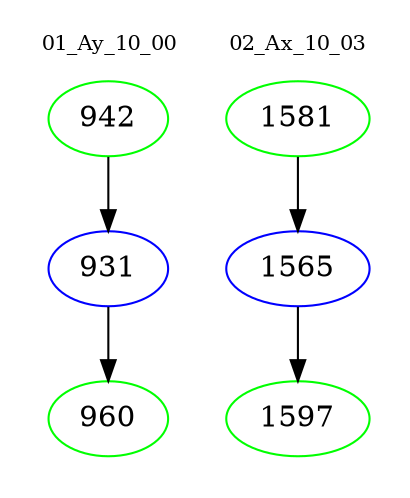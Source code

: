 digraph{
subgraph cluster_0 {
color = white
label = "01_Ay_10_00";
fontsize=10;
T0_942 [label="942", color="green"]
T0_942 -> T0_931 [color="black"]
T0_931 [label="931", color="blue"]
T0_931 -> T0_960 [color="black"]
T0_960 [label="960", color="green"]
}
subgraph cluster_1 {
color = white
label = "02_Ax_10_03";
fontsize=10;
T1_1581 [label="1581", color="green"]
T1_1581 -> T1_1565 [color="black"]
T1_1565 [label="1565", color="blue"]
T1_1565 -> T1_1597 [color="black"]
T1_1597 [label="1597", color="green"]
}
}
